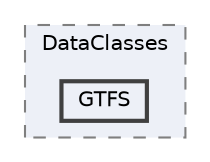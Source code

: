digraph "E:/Users/venel/Desktop/TravellerV2/traveller/Traveller-Server/Models/DataClasses/GTFS"
{
 // LATEX_PDF_SIZE
  bgcolor="transparent";
  edge [fontname=Helvetica,fontsize=10,labelfontname=Helvetica,labelfontsize=10];
  node [fontname=Helvetica,fontsize=10,shape=box,height=0.2,width=0.4];
  compound=true
  subgraph clusterdir_982f816bf159fbb6509074d5470c19ac {
    graph [ bgcolor="#edf0f7", pencolor="grey50", label="DataClasses", fontname=Helvetica,fontsize=10 style="filled,dashed", URL="dir_982f816bf159fbb6509074d5470c19ac.html",tooltip=""]
  dir_83818499b9f341b7641fe0015a8e1f5f [label="GTFS", fillcolor="#edf0f7", color="grey25", style="filled,bold", URL="dir_83818499b9f341b7641fe0015a8e1f5f.html",tooltip=""];
  }
}
